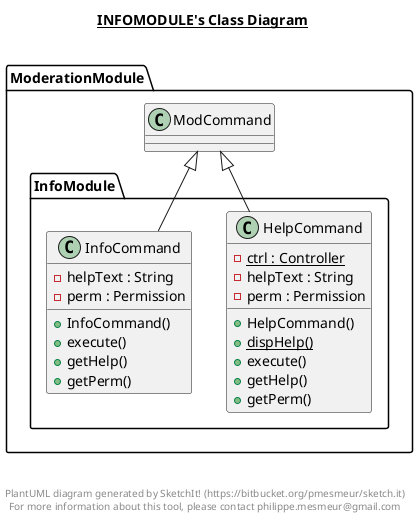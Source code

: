 @startuml

title __INFOMODULE's Class Diagram__\n

  namespace ModerationModule {
    namespace InfoModule {
      class ModerationModule.InfoModule.HelpCommand {
          {static} - ctrl : Controller
          - helpText : String
          - perm : Permission
          + HelpCommand()
          {static} + dispHelp()
          + execute()
          + getHelp()
          + getPerm()
      }
    }
  }
  

  namespace ModerationModule {
    namespace InfoModule {
      class ModerationModule.InfoModule.InfoCommand {
          - helpText : String
          - perm : Permission
          + InfoCommand()
          + execute()
          + getHelp()
          + getPerm()
      }
    }
  }
  

  ModerationModule.InfoModule.HelpCommand -up-|> ModerationModule.ModCommand
  ModerationModule.InfoModule.InfoCommand -up-|> ModerationModule.ModCommand


right footer


PlantUML diagram generated by SketchIt! (https://bitbucket.org/pmesmeur/sketch.it)
For more information about this tool, please contact philippe.mesmeur@gmail.com
endfooter

@enduml
